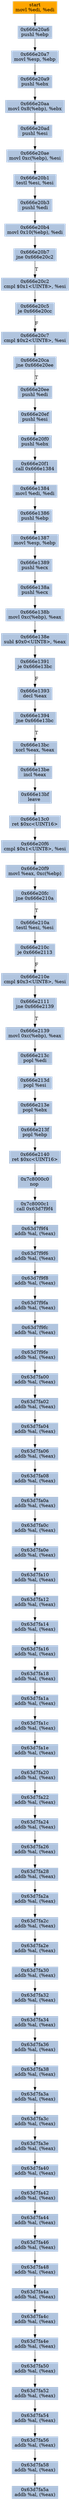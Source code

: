 digraph G {
node[shape=rectangle,style=filled,fillcolor=lightsteelblue,color=lightsteelblue]
bgcolor="transparent"
a0x666e20a4movl_edi_edi[label="start\nmovl %edi, %edi",color="lightgrey",fillcolor="orange"];
a0x666e20a6pushl_ebp[label="0x666e20a6\npushl %ebp"];
a0x666e20a7movl_esp_ebp[label="0x666e20a7\nmovl %esp, %ebp"];
a0x666e20a9pushl_ebx[label="0x666e20a9\npushl %ebx"];
a0x666e20aamovl_0x8ebp__ebx[label="0x666e20aa\nmovl 0x8(%ebp), %ebx"];
a0x666e20adpushl_esi[label="0x666e20ad\npushl %esi"];
a0x666e20aemovl_0xcebp__esi[label="0x666e20ae\nmovl 0xc(%ebp), %esi"];
a0x666e20b1testl_esi_esi[label="0x666e20b1\ntestl %esi, %esi"];
a0x666e20b3pushl_edi[label="0x666e20b3\npushl %edi"];
a0x666e20b4movl_0x10ebp__edi[label="0x666e20b4\nmovl 0x10(%ebp), %edi"];
a0x666e20b7jne_0x666e20c2[label="0x666e20b7\njne 0x666e20c2"];
a0x666e20c2cmpl_0x1UINT8_esi[label="0x666e20c2\ncmpl $0x1<UINT8>, %esi"];
a0x666e20c5je_0x666e20cc[label="0x666e20c5\nje 0x666e20cc"];
a0x666e20c7cmpl_0x2UINT8_esi[label="0x666e20c7\ncmpl $0x2<UINT8>, %esi"];
a0x666e20cajne_0x666e20ee[label="0x666e20ca\njne 0x666e20ee"];
a0x666e20eepushl_edi[label="0x666e20ee\npushl %edi"];
a0x666e20efpushl_esi[label="0x666e20ef\npushl %esi"];
a0x666e20f0pushl_ebx[label="0x666e20f0\npushl %ebx"];
a0x666e20f1call_0x666e1384[label="0x666e20f1\ncall 0x666e1384"];
a0x666e1384movl_edi_edi[label="0x666e1384\nmovl %edi, %edi"];
a0x666e1386pushl_ebp[label="0x666e1386\npushl %ebp"];
a0x666e1387movl_esp_ebp[label="0x666e1387\nmovl %esp, %ebp"];
a0x666e1389pushl_ecx[label="0x666e1389\npushl %ecx"];
a0x666e138apushl_ecx[label="0x666e138a\npushl %ecx"];
a0x666e138bmovl_0xcebp__eax[label="0x666e138b\nmovl 0xc(%ebp), %eax"];
a0x666e138esubl_0x0UINT8_eax[label="0x666e138e\nsubl $0x0<UINT8>, %eax"];
a0x666e1391je_0x666e13bc[label="0x666e1391\nje 0x666e13bc"];
a0x666e1393decl_eax[label="0x666e1393\ndecl %eax"];
a0x666e1394jne_0x666e13bc[label="0x666e1394\njne 0x666e13bc"];
a0x666e13bcxorl_eax_eax[label="0x666e13bc\nxorl %eax, %eax"];
a0x666e13beincl_eax[label="0x666e13be\nincl %eax"];
a0x666e13bfleave_[label="0x666e13bf\nleave "];
a0x666e13c0ret_0xcUINT16[label="0x666e13c0\nret $0xc<UINT16>"];
a0x666e20f6cmpl_0x1UINT8_esi[label="0x666e20f6\ncmpl $0x1<UINT8>, %esi"];
a0x666e20f9movl_eax_0xcebp_[label="0x666e20f9\nmovl %eax, 0xc(%ebp)"];
a0x666e20fcjne_0x666e210a[label="0x666e20fc\njne 0x666e210a"];
a0x666e210atestl_esi_esi[label="0x666e210a\ntestl %esi, %esi"];
a0x666e210cje_0x666e2113[label="0x666e210c\nje 0x666e2113"];
a0x666e210ecmpl_0x3UINT8_esi[label="0x666e210e\ncmpl $0x3<UINT8>, %esi"];
a0x666e2111jne_0x666e2139[label="0x666e2111\njne 0x666e2139"];
a0x666e2139movl_0xcebp__eax[label="0x666e2139\nmovl 0xc(%ebp), %eax"];
a0x666e213cpopl_edi[label="0x666e213c\npopl %edi"];
a0x666e213dpopl_esi[label="0x666e213d\npopl %esi"];
a0x666e213epopl_ebx[label="0x666e213e\npopl %ebx"];
a0x666e213fpopl_ebp[label="0x666e213f\npopl %ebp"];
a0x666e2140ret_0xcUINT16[label="0x666e2140\nret $0xc<UINT16>"];
a0x7c8000c0nop_[label="0x7c8000c0\nnop "];
a0x7c8000c1call_0x63d7f9f4[label="0x7c8000c1\ncall 0x63d7f9f4"];
a0x63d7f9f4addb_al_eax_[label="0x63d7f9f4\naddb %al, (%eax)"];
a0x63d7f9f6addb_al_eax_[label="0x63d7f9f6\naddb %al, (%eax)"];
a0x63d7f9f8addb_al_eax_[label="0x63d7f9f8\naddb %al, (%eax)"];
a0x63d7f9faaddb_al_eax_[label="0x63d7f9fa\naddb %al, (%eax)"];
a0x63d7f9fcaddb_al_eax_[label="0x63d7f9fc\naddb %al, (%eax)"];
a0x63d7f9feaddb_al_eax_[label="0x63d7f9fe\naddb %al, (%eax)"];
a0x63d7fa00addb_al_eax_[label="0x63d7fa00\naddb %al, (%eax)"];
a0x63d7fa02addb_al_eax_[label="0x63d7fa02\naddb %al, (%eax)"];
a0x63d7fa04addb_al_eax_[label="0x63d7fa04\naddb %al, (%eax)"];
a0x63d7fa06addb_al_eax_[label="0x63d7fa06\naddb %al, (%eax)"];
a0x63d7fa08addb_al_eax_[label="0x63d7fa08\naddb %al, (%eax)"];
a0x63d7fa0aaddb_al_eax_[label="0x63d7fa0a\naddb %al, (%eax)"];
a0x63d7fa0caddb_al_eax_[label="0x63d7fa0c\naddb %al, (%eax)"];
a0x63d7fa0eaddb_al_eax_[label="0x63d7fa0e\naddb %al, (%eax)"];
a0x63d7fa10addb_al_eax_[label="0x63d7fa10\naddb %al, (%eax)"];
a0x63d7fa12addb_al_eax_[label="0x63d7fa12\naddb %al, (%eax)"];
a0x63d7fa14addb_al_eax_[label="0x63d7fa14\naddb %al, (%eax)"];
a0x63d7fa16addb_al_eax_[label="0x63d7fa16\naddb %al, (%eax)"];
a0x63d7fa18addb_al_eax_[label="0x63d7fa18\naddb %al, (%eax)"];
a0x63d7fa1aaddb_al_eax_[label="0x63d7fa1a\naddb %al, (%eax)"];
a0x63d7fa1caddb_al_eax_[label="0x63d7fa1c\naddb %al, (%eax)"];
a0x63d7fa1eaddb_al_eax_[label="0x63d7fa1e\naddb %al, (%eax)"];
a0x63d7fa20addb_al_eax_[label="0x63d7fa20\naddb %al, (%eax)"];
a0x63d7fa22addb_al_eax_[label="0x63d7fa22\naddb %al, (%eax)"];
a0x63d7fa24addb_al_eax_[label="0x63d7fa24\naddb %al, (%eax)"];
a0x63d7fa26addb_al_eax_[label="0x63d7fa26\naddb %al, (%eax)"];
a0x63d7fa28addb_al_eax_[label="0x63d7fa28\naddb %al, (%eax)"];
a0x63d7fa2aaddb_al_eax_[label="0x63d7fa2a\naddb %al, (%eax)"];
a0x63d7fa2caddb_al_eax_[label="0x63d7fa2c\naddb %al, (%eax)"];
a0x63d7fa2eaddb_al_eax_[label="0x63d7fa2e\naddb %al, (%eax)"];
a0x63d7fa30addb_al_eax_[label="0x63d7fa30\naddb %al, (%eax)"];
a0x63d7fa32addb_al_eax_[label="0x63d7fa32\naddb %al, (%eax)"];
a0x63d7fa34addb_al_eax_[label="0x63d7fa34\naddb %al, (%eax)"];
a0x63d7fa36addb_al_eax_[label="0x63d7fa36\naddb %al, (%eax)"];
a0x63d7fa38addb_al_eax_[label="0x63d7fa38\naddb %al, (%eax)"];
a0x63d7fa3aaddb_al_eax_[label="0x63d7fa3a\naddb %al, (%eax)"];
a0x63d7fa3caddb_al_eax_[label="0x63d7fa3c\naddb %al, (%eax)"];
a0x63d7fa3eaddb_al_eax_[label="0x63d7fa3e\naddb %al, (%eax)"];
a0x63d7fa40addb_al_eax_[label="0x63d7fa40\naddb %al, (%eax)"];
a0x63d7fa42addb_al_eax_[label="0x63d7fa42\naddb %al, (%eax)"];
a0x63d7fa44addb_al_eax_[label="0x63d7fa44\naddb %al, (%eax)"];
a0x63d7fa46addb_al_eax_[label="0x63d7fa46\naddb %al, (%eax)"];
a0x63d7fa48addb_al_eax_[label="0x63d7fa48\naddb %al, (%eax)"];
a0x63d7fa4aaddb_al_eax_[label="0x63d7fa4a\naddb %al, (%eax)"];
a0x63d7fa4caddb_al_eax_[label="0x63d7fa4c\naddb %al, (%eax)"];
a0x63d7fa4eaddb_al_eax_[label="0x63d7fa4e\naddb %al, (%eax)"];
a0x63d7fa50addb_al_eax_[label="0x63d7fa50\naddb %al, (%eax)"];
a0x63d7fa52addb_al_eax_[label="0x63d7fa52\naddb %al, (%eax)"];
a0x63d7fa54addb_al_eax_[label="0x63d7fa54\naddb %al, (%eax)"];
a0x63d7fa56addb_al_eax_[label="0x63d7fa56\naddb %al, (%eax)"];
a0x63d7fa58addb_al_eax_[label="0x63d7fa58\naddb %al, (%eax)"];
a0x63d7fa5aaddb_al_eax_[label="0x63d7fa5a\naddb %al, (%eax)"];
a0x666e20a4movl_edi_edi -> a0x666e20a6pushl_ebp [color="#000000"];
a0x666e20a6pushl_ebp -> a0x666e20a7movl_esp_ebp [color="#000000"];
a0x666e20a7movl_esp_ebp -> a0x666e20a9pushl_ebx [color="#000000"];
a0x666e20a9pushl_ebx -> a0x666e20aamovl_0x8ebp__ebx [color="#000000"];
a0x666e20aamovl_0x8ebp__ebx -> a0x666e20adpushl_esi [color="#000000"];
a0x666e20adpushl_esi -> a0x666e20aemovl_0xcebp__esi [color="#000000"];
a0x666e20aemovl_0xcebp__esi -> a0x666e20b1testl_esi_esi [color="#000000"];
a0x666e20b1testl_esi_esi -> a0x666e20b3pushl_edi [color="#000000"];
a0x666e20b3pushl_edi -> a0x666e20b4movl_0x10ebp__edi [color="#000000"];
a0x666e20b4movl_0x10ebp__edi -> a0x666e20b7jne_0x666e20c2 [color="#000000"];
a0x666e20b7jne_0x666e20c2 -> a0x666e20c2cmpl_0x1UINT8_esi [color="#000000",label="T"];
a0x666e20c2cmpl_0x1UINT8_esi -> a0x666e20c5je_0x666e20cc [color="#000000"];
a0x666e20c5je_0x666e20cc -> a0x666e20c7cmpl_0x2UINT8_esi [color="#000000",label="F"];
a0x666e20c7cmpl_0x2UINT8_esi -> a0x666e20cajne_0x666e20ee [color="#000000"];
a0x666e20cajne_0x666e20ee -> a0x666e20eepushl_edi [color="#000000",label="T"];
a0x666e20eepushl_edi -> a0x666e20efpushl_esi [color="#000000"];
a0x666e20efpushl_esi -> a0x666e20f0pushl_ebx [color="#000000"];
a0x666e20f0pushl_ebx -> a0x666e20f1call_0x666e1384 [color="#000000"];
a0x666e20f1call_0x666e1384 -> a0x666e1384movl_edi_edi [color="#000000"];
a0x666e1384movl_edi_edi -> a0x666e1386pushl_ebp [color="#000000"];
a0x666e1386pushl_ebp -> a0x666e1387movl_esp_ebp [color="#000000"];
a0x666e1387movl_esp_ebp -> a0x666e1389pushl_ecx [color="#000000"];
a0x666e1389pushl_ecx -> a0x666e138apushl_ecx [color="#000000"];
a0x666e138apushl_ecx -> a0x666e138bmovl_0xcebp__eax [color="#000000"];
a0x666e138bmovl_0xcebp__eax -> a0x666e138esubl_0x0UINT8_eax [color="#000000"];
a0x666e138esubl_0x0UINT8_eax -> a0x666e1391je_0x666e13bc [color="#000000"];
a0x666e1391je_0x666e13bc -> a0x666e1393decl_eax [color="#000000",label="F"];
a0x666e1393decl_eax -> a0x666e1394jne_0x666e13bc [color="#000000"];
a0x666e1394jne_0x666e13bc -> a0x666e13bcxorl_eax_eax [color="#000000",label="T"];
a0x666e13bcxorl_eax_eax -> a0x666e13beincl_eax [color="#000000"];
a0x666e13beincl_eax -> a0x666e13bfleave_ [color="#000000"];
a0x666e13bfleave_ -> a0x666e13c0ret_0xcUINT16 [color="#000000"];
a0x666e13c0ret_0xcUINT16 -> a0x666e20f6cmpl_0x1UINT8_esi [color="#000000"];
a0x666e20f6cmpl_0x1UINT8_esi -> a0x666e20f9movl_eax_0xcebp_ [color="#000000"];
a0x666e20f9movl_eax_0xcebp_ -> a0x666e20fcjne_0x666e210a [color="#000000"];
a0x666e20fcjne_0x666e210a -> a0x666e210atestl_esi_esi [color="#000000",label="T"];
a0x666e210atestl_esi_esi -> a0x666e210cje_0x666e2113 [color="#000000"];
a0x666e210cje_0x666e2113 -> a0x666e210ecmpl_0x3UINT8_esi [color="#000000",label="F"];
a0x666e210ecmpl_0x3UINT8_esi -> a0x666e2111jne_0x666e2139 [color="#000000"];
a0x666e2111jne_0x666e2139 -> a0x666e2139movl_0xcebp__eax [color="#000000",label="T"];
a0x666e2139movl_0xcebp__eax -> a0x666e213cpopl_edi [color="#000000"];
a0x666e213cpopl_edi -> a0x666e213dpopl_esi [color="#000000"];
a0x666e213dpopl_esi -> a0x666e213epopl_ebx [color="#000000"];
a0x666e213epopl_ebx -> a0x666e213fpopl_ebp [color="#000000"];
a0x666e213fpopl_ebp -> a0x666e2140ret_0xcUINT16 [color="#000000"];
a0x666e2140ret_0xcUINT16 -> a0x7c8000c0nop_ [color="#000000"];
a0x7c8000c0nop_ -> a0x7c8000c1call_0x63d7f9f4 [color="#000000"];
a0x7c8000c1call_0x63d7f9f4 -> a0x63d7f9f4addb_al_eax_ [color="#000000"];
a0x63d7f9f4addb_al_eax_ -> a0x63d7f9f6addb_al_eax_ [color="#000000"];
a0x63d7f9f6addb_al_eax_ -> a0x63d7f9f8addb_al_eax_ [color="#000000"];
a0x63d7f9f8addb_al_eax_ -> a0x63d7f9faaddb_al_eax_ [color="#000000"];
a0x63d7f9faaddb_al_eax_ -> a0x63d7f9fcaddb_al_eax_ [color="#000000"];
a0x63d7f9fcaddb_al_eax_ -> a0x63d7f9feaddb_al_eax_ [color="#000000"];
a0x63d7f9feaddb_al_eax_ -> a0x63d7fa00addb_al_eax_ [color="#000000"];
a0x63d7fa00addb_al_eax_ -> a0x63d7fa02addb_al_eax_ [color="#000000"];
a0x63d7fa02addb_al_eax_ -> a0x63d7fa04addb_al_eax_ [color="#000000"];
a0x63d7fa04addb_al_eax_ -> a0x63d7fa06addb_al_eax_ [color="#000000"];
a0x63d7fa06addb_al_eax_ -> a0x63d7fa08addb_al_eax_ [color="#000000"];
a0x63d7fa08addb_al_eax_ -> a0x63d7fa0aaddb_al_eax_ [color="#000000"];
a0x63d7fa0aaddb_al_eax_ -> a0x63d7fa0caddb_al_eax_ [color="#000000"];
a0x63d7fa0caddb_al_eax_ -> a0x63d7fa0eaddb_al_eax_ [color="#000000"];
a0x63d7fa0eaddb_al_eax_ -> a0x63d7fa10addb_al_eax_ [color="#000000"];
a0x63d7fa10addb_al_eax_ -> a0x63d7fa12addb_al_eax_ [color="#000000"];
a0x63d7fa12addb_al_eax_ -> a0x63d7fa14addb_al_eax_ [color="#000000"];
a0x63d7fa14addb_al_eax_ -> a0x63d7fa16addb_al_eax_ [color="#000000"];
a0x63d7fa16addb_al_eax_ -> a0x63d7fa18addb_al_eax_ [color="#000000"];
a0x63d7fa18addb_al_eax_ -> a0x63d7fa1aaddb_al_eax_ [color="#000000"];
a0x63d7fa1aaddb_al_eax_ -> a0x63d7fa1caddb_al_eax_ [color="#000000"];
a0x63d7fa1caddb_al_eax_ -> a0x63d7fa1eaddb_al_eax_ [color="#000000"];
a0x63d7fa1eaddb_al_eax_ -> a0x63d7fa20addb_al_eax_ [color="#000000"];
a0x63d7fa20addb_al_eax_ -> a0x63d7fa22addb_al_eax_ [color="#000000"];
a0x63d7fa22addb_al_eax_ -> a0x63d7fa24addb_al_eax_ [color="#000000"];
a0x63d7fa24addb_al_eax_ -> a0x63d7fa26addb_al_eax_ [color="#000000"];
a0x63d7fa26addb_al_eax_ -> a0x63d7fa28addb_al_eax_ [color="#000000"];
a0x63d7fa28addb_al_eax_ -> a0x63d7fa2aaddb_al_eax_ [color="#000000"];
a0x63d7fa2aaddb_al_eax_ -> a0x63d7fa2caddb_al_eax_ [color="#000000"];
a0x63d7fa2caddb_al_eax_ -> a0x63d7fa2eaddb_al_eax_ [color="#000000"];
a0x63d7fa2eaddb_al_eax_ -> a0x63d7fa30addb_al_eax_ [color="#000000"];
a0x63d7fa30addb_al_eax_ -> a0x63d7fa32addb_al_eax_ [color="#000000"];
a0x63d7fa32addb_al_eax_ -> a0x63d7fa34addb_al_eax_ [color="#000000"];
a0x63d7fa34addb_al_eax_ -> a0x63d7fa36addb_al_eax_ [color="#000000"];
a0x63d7fa36addb_al_eax_ -> a0x63d7fa38addb_al_eax_ [color="#000000"];
a0x63d7fa38addb_al_eax_ -> a0x63d7fa3aaddb_al_eax_ [color="#000000"];
a0x63d7fa3aaddb_al_eax_ -> a0x63d7fa3caddb_al_eax_ [color="#000000"];
a0x63d7fa3caddb_al_eax_ -> a0x63d7fa3eaddb_al_eax_ [color="#000000"];
a0x63d7fa3eaddb_al_eax_ -> a0x63d7fa40addb_al_eax_ [color="#000000"];
a0x63d7fa40addb_al_eax_ -> a0x63d7fa42addb_al_eax_ [color="#000000"];
a0x63d7fa42addb_al_eax_ -> a0x63d7fa44addb_al_eax_ [color="#000000"];
a0x63d7fa44addb_al_eax_ -> a0x63d7fa46addb_al_eax_ [color="#000000"];
a0x63d7fa46addb_al_eax_ -> a0x63d7fa48addb_al_eax_ [color="#000000"];
a0x63d7fa48addb_al_eax_ -> a0x63d7fa4aaddb_al_eax_ [color="#000000"];
a0x63d7fa4aaddb_al_eax_ -> a0x63d7fa4caddb_al_eax_ [color="#000000"];
a0x63d7fa4caddb_al_eax_ -> a0x63d7fa4eaddb_al_eax_ [color="#000000"];
a0x63d7fa4eaddb_al_eax_ -> a0x63d7fa50addb_al_eax_ [color="#000000"];
a0x63d7fa50addb_al_eax_ -> a0x63d7fa52addb_al_eax_ [color="#000000"];
a0x63d7fa52addb_al_eax_ -> a0x63d7fa54addb_al_eax_ [color="#000000"];
a0x63d7fa54addb_al_eax_ -> a0x63d7fa56addb_al_eax_ [color="#000000"];
a0x63d7fa56addb_al_eax_ -> a0x63d7fa58addb_al_eax_ [color="#000000"];
a0x63d7fa58addb_al_eax_ -> a0x63d7fa5aaddb_al_eax_ [color="#000000"];
}
